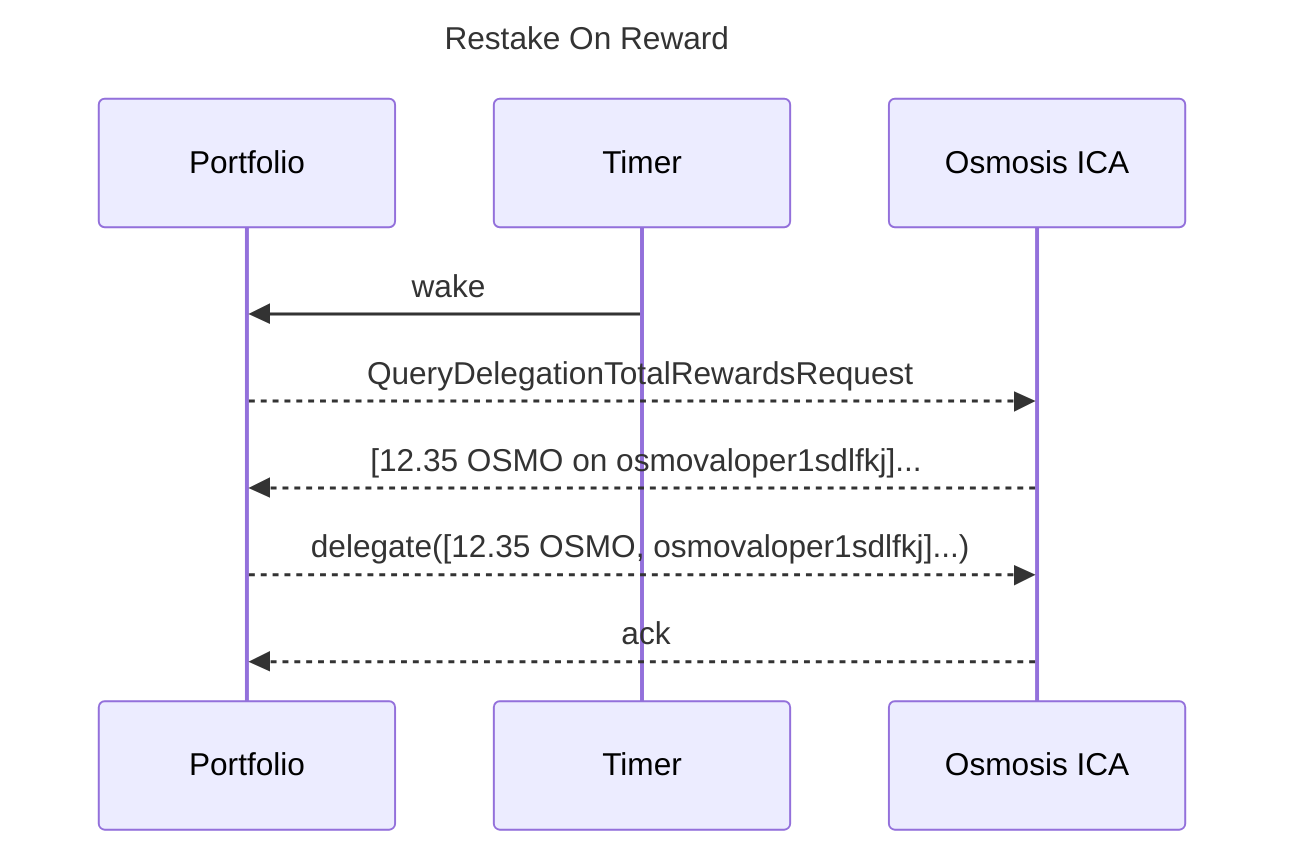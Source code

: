 sequenceDiagram
    title: Restake On Reward
    participant SMK as Portfolio
    participant timer as Timer
    participant OsmosisWallet as Osmosis ICA

    timer ->> SMK: wake
    SMK -->> OsmosisWallet: QueryDelegationTotalRewardsRequest
    OsmosisWallet -->> SMK: [12.35 OSMO on osmovaloper1sdlfkj]...
    SMK -->> OsmosisWallet: delegate([12.35 OSMO, osmovaloper1sdlfkj]...)
    OsmosisWallet -->> SMK: ack